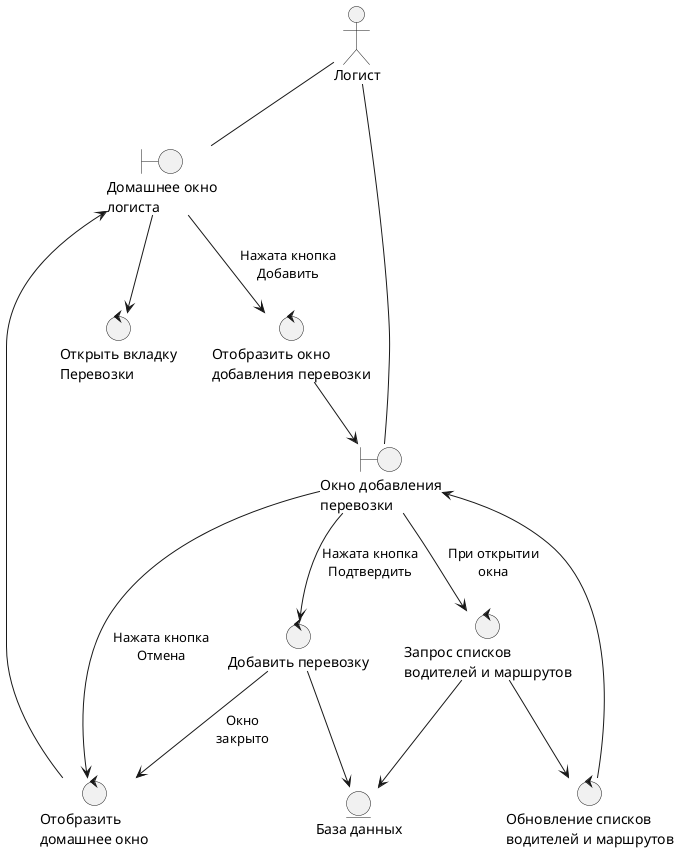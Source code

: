 @startuml

actor "Логист" as logist

entity "База данных" as db 

boundary "Домашнее окно\nлогиста" as w_home
control "Отобразить\nдомашнее окно" as dw_home
control "Открыть вкладку\nПеревозки" as ot_transp

boundary "Окно добавления\nперевозки" as w_addtran
control "Отобразить окно\nдобавления перевозки" as dw_addtran
control "Запрос списков\nводителей и маршрутов" as get_drv_transp
control "Обновление списков\nводителей и маршрутов" as upd_drv_transp
control "Добавить перевозку" as add_tran

' =============================================================================

logist -- w_home
logist -- w_addtran

w_home --> ot_transp
dw_home --> w_home

w_home --> dw_addtran : "Нажата кнопка\nДобавить"
dw_addtran --> w_addtran

w_addtran --> get_drv_transp : "При открытии\nокна"
get_drv_transp --> upd_drv_transp
upd_drv_transp --> w_addtran
w_addtran --> add_tran : "Нажата кнопка\nПодтвердить"
w_addtran --> dw_home : "Нажата кнопка\nОтмена"
add_tran --> dw_home : "Окно\nзакрыто"

add_tran --> db
get_drv_transp --> db

@enduml
